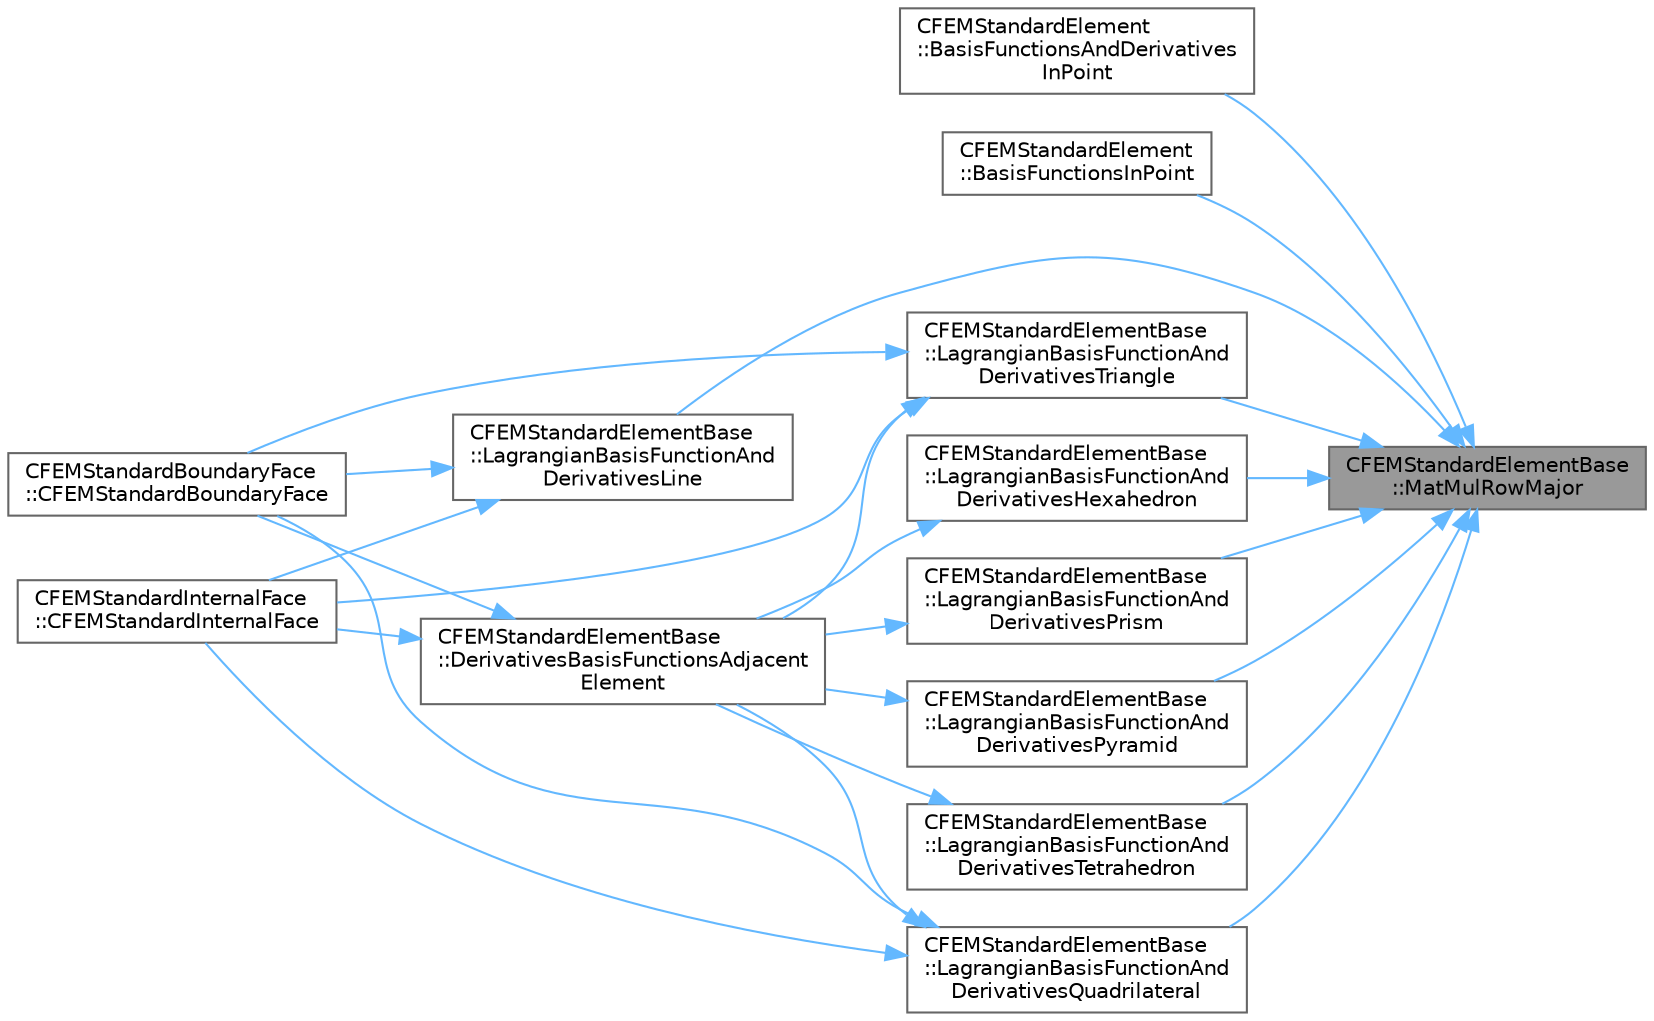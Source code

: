 digraph "CFEMStandardElementBase::MatMulRowMajor"
{
 // LATEX_PDF_SIZE
  bgcolor="transparent";
  edge [fontname=Helvetica,fontsize=10,labelfontname=Helvetica,labelfontsize=10];
  node [fontname=Helvetica,fontsize=10,shape=box,height=0.2,width=0.4];
  rankdir="RL";
  Node1 [id="Node000001",label="CFEMStandardElementBase\l::MatMulRowMajor",height=0.2,width=0.4,color="gray40", fillcolor="grey60", style="filled", fontcolor="black",tooltip="Function, which carries out a matrix matrix multiplication to obtain data in points and stores the re..."];
  Node1 -> Node2 [id="edge1_Node000001_Node000002",dir="back",color="steelblue1",style="solid",tooltip=" "];
  Node2 [id="Node000002",label="CFEMStandardElement\l::BasisFunctionsAndDerivatives\lInPoint",height=0.2,width=0.4,color="grey40", fillcolor="white", style="filled",URL="$classCFEMStandardElement.html#a0ce8e7aff7657aa636844f04bae3eac4",tooltip="Function, which computes the Lagrangian basis functions and its derivatives for the given parametric ..."];
  Node1 -> Node3 [id="edge2_Node000001_Node000003",dir="back",color="steelblue1",style="solid",tooltip=" "];
  Node3 [id="Node000003",label="CFEMStandardElement\l::BasisFunctionsInPoint",height=0.2,width=0.4,color="grey40", fillcolor="white", style="filled",URL="$classCFEMStandardElement.html#a7e662dc2ab1b4dc7a5b56cd70929af9d",tooltip="Function, which computes the Lagrangian basis functions for the given parametric coordinates."];
  Node1 -> Node4 [id="edge3_Node000001_Node000004",dir="back",color="steelblue1",style="solid",tooltip=" "];
  Node4 [id="Node000004",label="CFEMStandardElementBase\l::LagrangianBasisFunctionAnd\lDerivativesHexahedron",height=0.2,width=0.4,color="grey40", fillcolor="white", style="filled",URL="$classCFEMStandardElementBase.html#aba915fde80de871ac0aea50daace9c36",tooltip="Function, which determines the values of the Lagrangian interpolation functions and its derivatives i..."];
  Node4 -> Node5 [id="edge4_Node000004_Node000005",dir="back",color="steelblue1",style="solid",tooltip=" "];
  Node5 [id="Node000005",label="CFEMStandardElementBase\l::DerivativesBasisFunctionsAdjacent\lElement",height=0.2,width=0.4,color="grey40", fillcolor="white", style="filled",URL="$classCFEMStandardElementBase.html#afb1cec3d091753fa80105767654594e4",tooltip="Function, which computes the values of the derivatives of the basis functions of the adjacent element..."];
  Node5 -> Node6 [id="edge5_Node000005_Node000006",dir="back",color="steelblue1",style="solid",tooltip=" "];
  Node6 [id="Node000006",label="CFEMStandardBoundaryFace\l::CFEMStandardBoundaryFace",height=0.2,width=0.4,color="grey40", fillcolor="white", style="filled",URL="$classCFEMStandardBoundaryFace.html#a5a92fa174c37322a3ebd640d12ab8b3b",tooltip="Alternative constructor."];
  Node5 -> Node7 [id="edge6_Node000005_Node000007",dir="back",color="steelblue1",style="solid",tooltip=" "];
  Node7 [id="Node000007",label="CFEMStandardInternalFace\l::CFEMStandardInternalFace",height=0.2,width=0.4,color="grey40", fillcolor="white", style="filled",URL="$classCFEMStandardInternalFace.html#a03fc34bc2e61074ab778a30b940fb634",tooltip="Alternative constructor."];
  Node1 -> Node8 [id="edge7_Node000001_Node000008",dir="back",color="steelblue1",style="solid",tooltip=" "];
  Node8 [id="Node000008",label="CFEMStandardElementBase\l::LagrangianBasisFunctionAnd\lDerivativesLine",height=0.2,width=0.4,color="grey40", fillcolor="white", style="filled",URL="$classCFEMStandardElementBase.html#abe2839ae5c0b57a17bb0b01e49a48f92",tooltip="Function, which determines the values of the Lagrangian interpolation functions and its derivatives i..."];
  Node8 -> Node6 [id="edge8_Node000008_Node000006",dir="back",color="steelblue1",style="solid",tooltip=" "];
  Node8 -> Node7 [id="edge9_Node000008_Node000007",dir="back",color="steelblue1",style="solid",tooltip=" "];
  Node1 -> Node9 [id="edge10_Node000001_Node000009",dir="back",color="steelblue1",style="solid",tooltip=" "];
  Node9 [id="Node000009",label="CFEMStandardElementBase\l::LagrangianBasisFunctionAnd\lDerivativesPrism",height=0.2,width=0.4,color="grey40", fillcolor="white", style="filled",URL="$classCFEMStandardElementBase.html#a7f8b3dd0dde419052b81e823d9f82de3",tooltip="Function, which determines the values of the Lagrangian interpolation functions and its derivatives i..."];
  Node9 -> Node5 [id="edge11_Node000009_Node000005",dir="back",color="steelblue1",style="solid",tooltip=" "];
  Node1 -> Node10 [id="edge12_Node000001_Node000010",dir="back",color="steelblue1",style="solid",tooltip=" "];
  Node10 [id="Node000010",label="CFEMStandardElementBase\l::LagrangianBasisFunctionAnd\lDerivativesPyramid",height=0.2,width=0.4,color="grey40", fillcolor="white", style="filled",URL="$classCFEMStandardElementBase.html#a8dcc95662276875b64e3351b9c67b00b",tooltip="Function, which determines the values of the Lagrangian interpolation functions and its derivatives i..."];
  Node10 -> Node5 [id="edge13_Node000010_Node000005",dir="back",color="steelblue1",style="solid",tooltip=" "];
  Node1 -> Node11 [id="edge14_Node000001_Node000011",dir="back",color="steelblue1",style="solid",tooltip=" "];
  Node11 [id="Node000011",label="CFEMStandardElementBase\l::LagrangianBasisFunctionAnd\lDerivativesQuadrilateral",height=0.2,width=0.4,color="grey40", fillcolor="white", style="filled",URL="$classCFEMStandardElementBase.html#a876f6b9195c5376d47ca1450a9c2b664",tooltip="Function, which determines the values of the Lagrangian interpolation functions and its derivatives i..."];
  Node11 -> Node6 [id="edge15_Node000011_Node000006",dir="back",color="steelblue1",style="solid",tooltip=" "];
  Node11 -> Node7 [id="edge16_Node000011_Node000007",dir="back",color="steelblue1",style="solid",tooltip=" "];
  Node11 -> Node5 [id="edge17_Node000011_Node000005",dir="back",color="steelblue1",style="solid",tooltip=" "];
  Node1 -> Node12 [id="edge18_Node000001_Node000012",dir="back",color="steelblue1",style="solid",tooltip=" "];
  Node12 [id="Node000012",label="CFEMStandardElementBase\l::LagrangianBasisFunctionAnd\lDerivativesTetrahedron",height=0.2,width=0.4,color="grey40", fillcolor="white", style="filled",URL="$classCFEMStandardElementBase.html#a20b0b111554e7d2d26ab4c69d2cfd885",tooltip="Function, which determines the values of the Lagrangian interpolation functions and its derivatives i..."];
  Node12 -> Node5 [id="edge19_Node000012_Node000005",dir="back",color="steelblue1",style="solid",tooltip=" "];
  Node1 -> Node13 [id="edge20_Node000001_Node000013",dir="back",color="steelblue1",style="solid",tooltip=" "];
  Node13 [id="Node000013",label="CFEMStandardElementBase\l::LagrangianBasisFunctionAnd\lDerivativesTriangle",height=0.2,width=0.4,color="grey40", fillcolor="white", style="filled",URL="$classCFEMStandardElementBase.html#a993b94d96ead4d2edb50d4c529104ee6",tooltip="Function, which determines the values of the Lagrangian interpolation functions and its derivatives i..."];
  Node13 -> Node6 [id="edge21_Node000013_Node000006",dir="back",color="steelblue1",style="solid",tooltip=" "];
  Node13 -> Node7 [id="edge22_Node000013_Node000007",dir="back",color="steelblue1",style="solid",tooltip=" "];
  Node13 -> Node5 [id="edge23_Node000013_Node000005",dir="back",color="steelblue1",style="solid",tooltip=" "];
}
